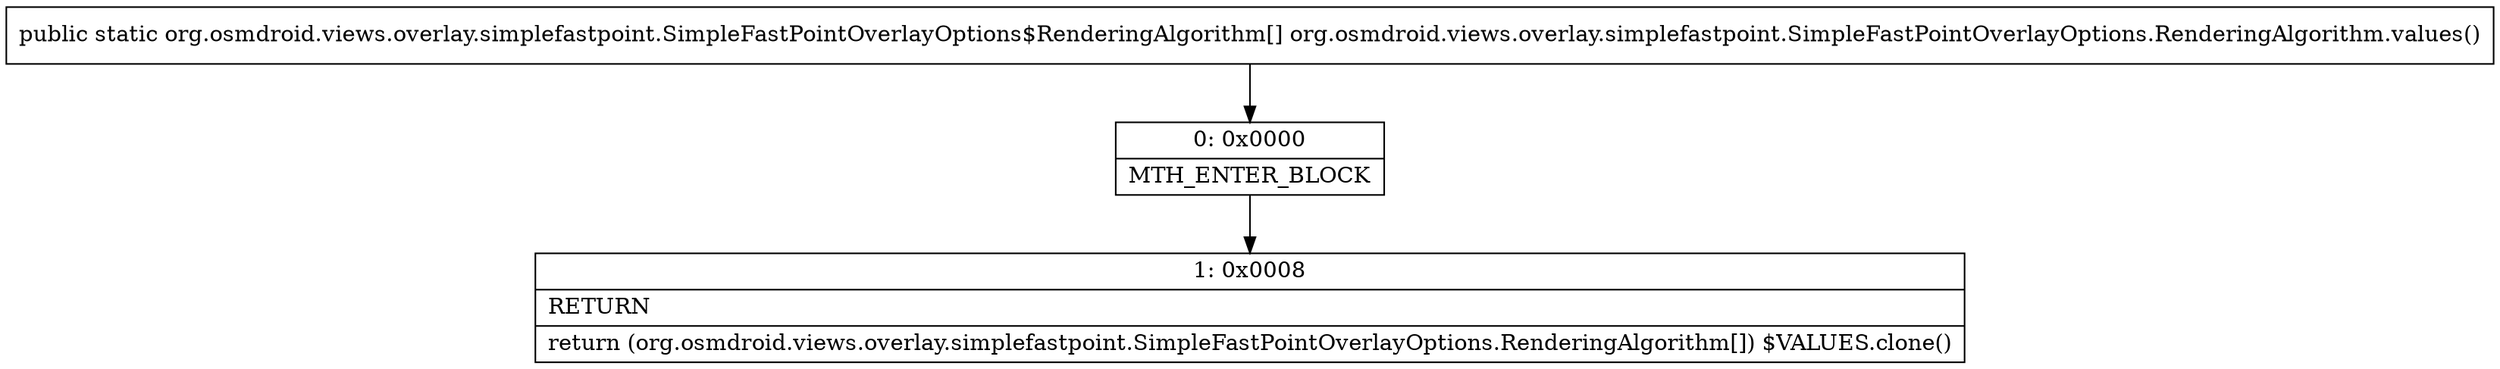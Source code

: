 digraph "CFG fororg.osmdroid.views.overlay.simplefastpoint.SimpleFastPointOverlayOptions.RenderingAlgorithm.values()[Lorg\/osmdroid\/views\/overlay\/simplefastpoint\/SimpleFastPointOverlayOptions$RenderingAlgorithm;" {
Node_0 [shape=record,label="{0\:\ 0x0000|MTH_ENTER_BLOCK\l}"];
Node_1 [shape=record,label="{1\:\ 0x0008|RETURN\l|return (org.osmdroid.views.overlay.simplefastpoint.SimpleFastPointOverlayOptions.RenderingAlgorithm[]) $VALUES.clone()\l}"];
MethodNode[shape=record,label="{public static org.osmdroid.views.overlay.simplefastpoint.SimpleFastPointOverlayOptions$RenderingAlgorithm[] org.osmdroid.views.overlay.simplefastpoint.SimpleFastPointOverlayOptions.RenderingAlgorithm.values() }"];
MethodNode -> Node_0;
Node_0 -> Node_1;
}

